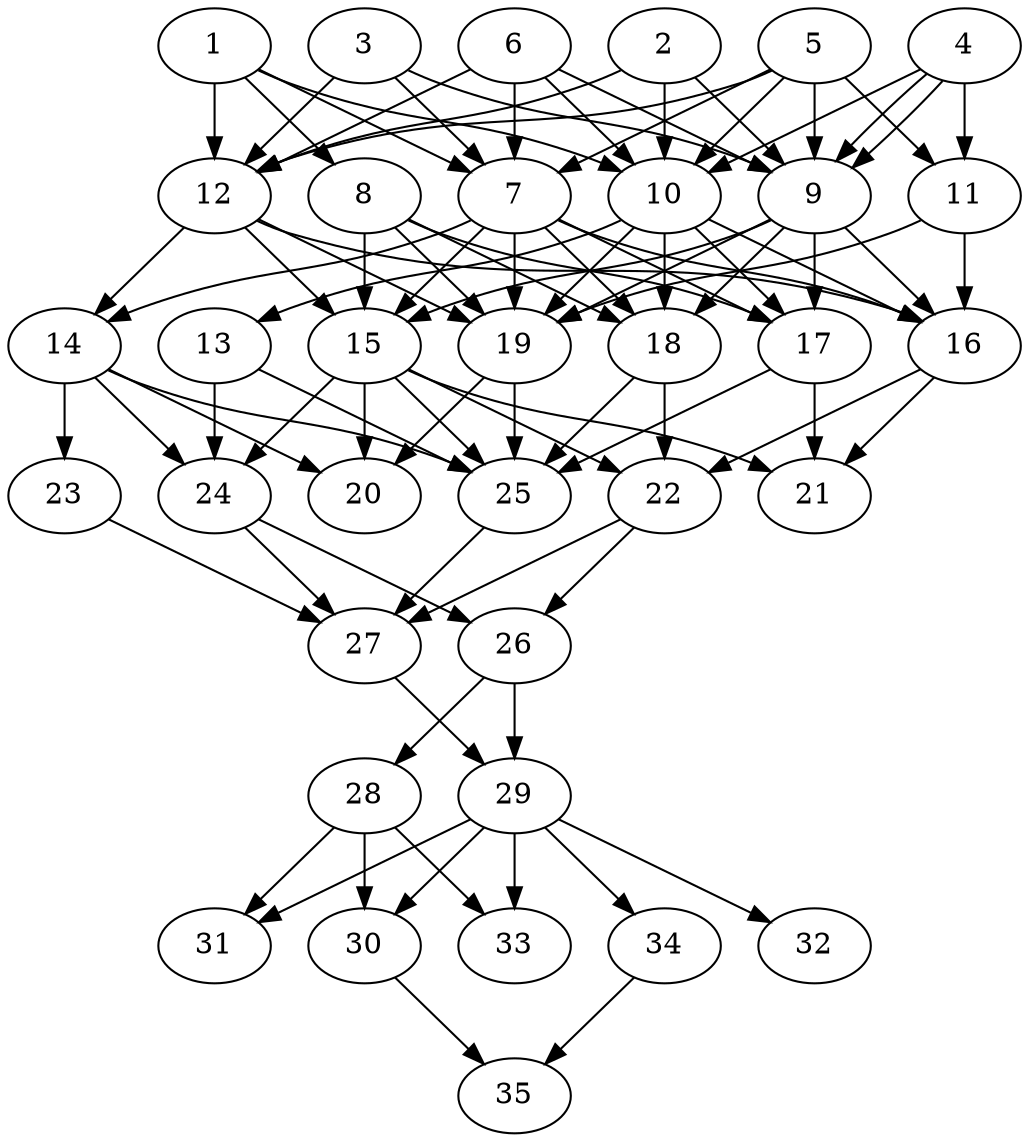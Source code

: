 // DAG automatically generated by daggen at Thu Oct  3 14:05:37 2019
// ./daggen --dot -n 35 --ccr 0.3 --fat 0.5 --regular 0.5 --density 0.9 --mindata 5242880 --maxdata 52428800 
digraph G {
  1 [size="39406933", alpha="0.07", expect_size="11822080"] 
  1 -> 7 [size ="11822080"]
  1 -> 8 [size ="11822080"]
  1 -> 10 [size ="11822080"]
  1 -> 12 [size ="11822080"]
  2 [size="125071360", alpha="0.14", expect_size="37521408"] 
  2 -> 9 [size ="37521408"]
  2 -> 10 [size ="37521408"]
  2 -> 12 [size ="37521408"]
  3 [size="39079253", alpha="0.13", expect_size="11723776"] 
  3 -> 7 [size ="11723776"]
  3 -> 9 [size ="11723776"]
  3 -> 12 [size ="11723776"]
  4 [size="164744533", alpha="0.15", expect_size="49423360"] 
  4 -> 9 [size ="49423360"]
  4 -> 9 [size ="49423360"]
  4 -> 10 [size ="49423360"]
  4 -> 11 [size ="49423360"]
  5 [size="57524907", alpha="0.16", expect_size="17257472"] 
  5 -> 7 [size ="17257472"]
  5 -> 9 [size ="17257472"]
  5 -> 10 [size ="17257472"]
  5 -> 11 [size ="17257472"]
  5 -> 12 [size ="17257472"]
  6 [size="60811947", alpha="0.18", expect_size="18243584"] 
  6 -> 7 [size ="18243584"]
  6 -> 9 [size ="18243584"]
  6 -> 10 [size ="18243584"]
  6 -> 12 [size ="18243584"]
  7 [size="65150293", alpha="0.20", expect_size="19545088"] 
  7 -> 14 [size ="19545088"]
  7 -> 15 [size ="19545088"]
  7 -> 16 [size ="19545088"]
  7 -> 17 [size ="19545088"]
  7 -> 18 [size ="19545088"]
  7 -> 19 [size ="19545088"]
  8 [size="173281280", alpha="0.15", expect_size="51984384"] 
  8 -> 15 [size ="51984384"]
  8 -> 17 [size ="51984384"]
  8 -> 18 [size ="51984384"]
  8 -> 19 [size ="51984384"]
  9 [size="142353067", alpha="0.11", expect_size="42705920"] 
  9 -> 15 [size ="42705920"]
  9 -> 16 [size ="42705920"]
  9 -> 17 [size ="42705920"]
  9 -> 18 [size ="42705920"]
  9 -> 19 [size ="42705920"]
  10 [size="149449387", alpha="0.02", expect_size="44834816"] 
  10 -> 13 [size ="44834816"]
  10 -> 16 [size ="44834816"]
  10 -> 17 [size ="44834816"]
  10 -> 18 [size ="44834816"]
  10 -> 19 [size ="44834816"]
  11 [size="168075947", alpha="0.15", expect_size="50422784"] 
  11 -> 16 [size ="50422784"]
  11 -> 19 [size ="50422784"]
  12 [size="66679467", alpha="0.16", expect_size="20003840"] 
  12 -> 14 [size ="20003840"]
  12 -> 15 [size ="20003840"]
  12 -> 16 [size ="20003840"]
  12 -> 19 [size ="20003840"]
  13 [size="23118507", alpha="0.04", expect_size="6935552"] 
  13 -> 24 [size ="6935552"]
  13 -> 25 [size ="6935552"]
  14 [size="123607040", alpha="0.14", expect_size="37082112"] 
  14 -> 20 [size ="37082112"]
  14 -> 23 [size ="37082112"]
  14 -> 24 [size ="37082112"]
  14 -> 25 [size ="37082112"]
  15 [size="84319573", alpha="0.00", expect_size="25295872"] 
  15 -> 20 [size ="25295872"]
  15 -> 21 [size ="25295872"]
  15 -> 22 [size ="25295872"]
  15 -> 24 [size ="25295872"]
  15 -> 25 [size ="25295872"]
  16 [size="51128320", alpha="0.08", expect_size="15338496"] 
  16 -> 21 [size ="15338496"]
  16 -> 22 [size ="15338496"]
  17 [size="35307520", alpha="0.05", expect_size="10592256"] 
  17 -> 21 [size ="10592256"]
  17 -> 25 [size ="10592256"]
  18 [size="32460800", alpha="0.06", expect_size="9738240"] 
  18 -> 22 [size ="9738240"]
  18 -> 25 [size ="9738240"]
  19 [size="153299627", alpha="0.05", expect_size="45989888"] 
  19 -> 20 [size ="45989888"]
  19 -> 25 [size ="45989888"]
  20 [size="86033067", alpha="0.05", expect_size="25809920"] 
  21 [size="103335253", alpha="0.08", expect_size="31000576"] 
  22 [size="63866880", alpha="0.05", expect_size="19160064"] 
  22 -> 26 [size ="19160064"]
  22 -> 27 [size ="19160064"]
  23 [size="31153493", alpha="0.04", expect_size="9346048"] 
  23 -> 27 [size ="9346048"]
  24 [size="62146560", alpha="0.02", expect_size="18643968"] 
  24 -> 26 [size ="18643968"]
  24 -> 27 [size ="18643968"]
  25 [size="17739093", alpha="0.06", expect_size="5321728"] 
  25 -> 27 [size ="5321728"]
  26 [size="20640427", alpha="0.14", expect_size="6192128"] 
  26 -> 28 [size ="6192128"]
  26 -> 29 [size ="6192128"]
  27 [size="83278507", alpha="0.09", expect_size="24983552"] 
  27 -> 29 [size ="24983552"]
  28 [size="125467307", alpha="0.04", expect_size="37640192"] 
  28 -> 30 [size ="37640192"]
  28 -> 31 [size ="37640192"]
  28 -> 33 [size ="37640192"]
  29 [size="169690453", alpha="0.14", expect_size="50907136"] 
  29 -> 30 [size ="50907136"]
  29 -> 31 [size ="50907136"]
  29 -> 32 [size ="50907136"]
  29 -> 33 [size ="50907136"]
  29 -> 34 [size ="50907136"]
  30 [size="52080640", alpha="0.02", expect_size="15624192"] 
  30 -> 35 [size ="15624192"]
  31 [size="93351253", alpha="0.08", expect_size="28005376"] 
  32 [size="158149973", alpha="0.01", expect_size="47444992"] 
  33 [size="39499093", alpha="0.14", expect_size="11849728"] 
  34 [size="73577813", alpha="0.01", expect_size="22073344"] 
  34 -> 35 [size ="22073344"]
  35 [size="93078187", alpha="0.17", expect_size="27923456"] 
}
